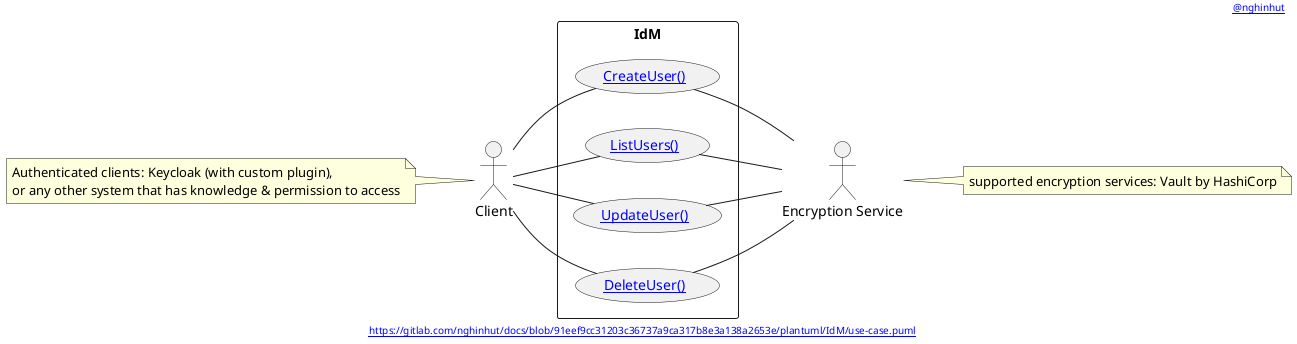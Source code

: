 @startuml
'-----START auto generated metadata please keep comment here to allow auto update-----
'-----DON'T EDIT THIS SECTION, INSTEAD RE-RUN prebuild.sh TO UPDATE-----
header [[https://www.nghinhut.dev?from=http%5C%3A%5C%2F%5C%2Fwww%5C.plantuml%5C.com%5C%2Fplantuml%5C%2Fproxy%3Ffmt%3Dsvg%5C%26src%3Dhttps%5C%3A%5C%2F%5C%2Fgitlab%5C.com%5C%2Fnghinhut%5C%2Fdocs%5C%2Fraw%5C%2F91eef9cc31203c36737a9ca317b8e3a138a2653e%5C%2Fplantuml%5C%2FIdM%5C%2Fuse-case%5C.puml%0A @nghinhut]]
footer [[http://www.plantuml.com/plantuml/proxy?fmt=svg&src=https://gitlab.com/nghinhut/docs/raw/91eef9cc31203c36737a9ca317b8e3a138a2653e/plantuml/IdM/use-case.puml https://gitlab.com/nghinhut/docs/blob/91eef9cc31203c36737a9ca317b8e3a138a2653e/plantuml/IdM/use-case.puml]]
'-----END auto generated metadata please keep comment here to allow auto update-----
!$BASE_URL = "http://www.plantuml.com/plantuml/proxy?fmt=svg&src=" + %getenv("CI_PROJECT_URL") + "/raw/master"
left to right direction

actor "Client" as client
actor "Encryption Service" as es
rectangle IdM {
    usecase "[[$BASE_URL/IdM/uc01.sequence.puml CreateUser()]]" as UC01
    usecase "[[$BASE_URL/IdM/uc02.sequence.puml ListUsers()]]" as UC02
    usecase "[[$BASE_URL/IdM/uc03.sequence.puml UpdateUser()]]" as UC03
    usecase "[[$BASE_URL/IdM/uc04.sequence.puml DeleteUser()]]" as UC04
}


note left of client
    Authenticated clients: Keycloak (with custom plugin),
    or any other system that has knowledge & permission to access
end note


note right of es
    supported encryption services: Vault by HashiCorp
end note


client - UC01
client - UC02
client -- UC03
client -- UC04

UC01 - es
UC02 - es
UC03 -- es
UC04 -- es

@enduml

